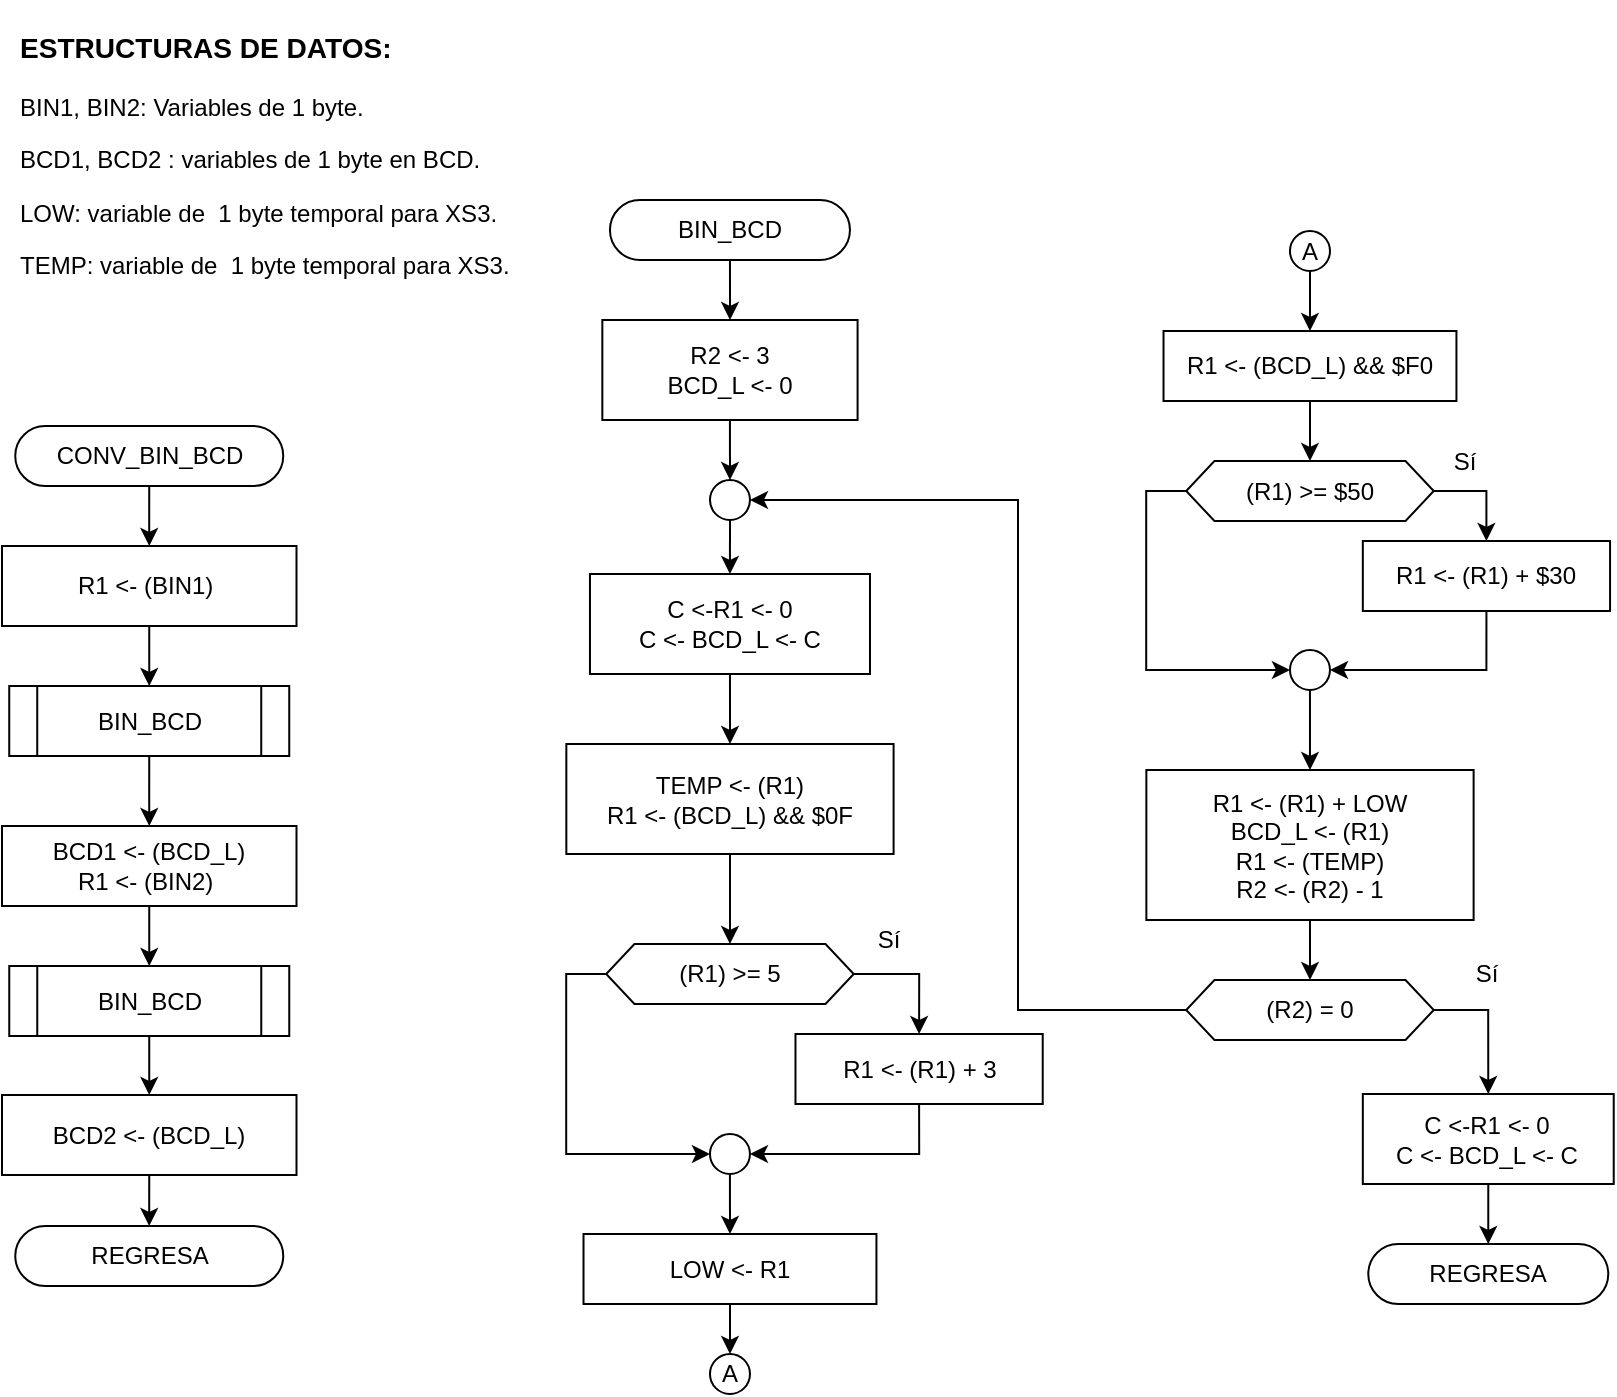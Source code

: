 <mxfile version="13.3.8" type="device"><diagram id="0WVWmqNSZV_F_TnDFfVg" name="Page-1"><mxGraphModel dx="3407" dy="1723" grid="1" gridSize="10" guides="1" tooltips="1" connect="1" arrows="1" fold="1" page="1" pageScale="1" pageWidth="827" pageHeight="1169" math="0" shadow="0"><root><mxCell id="0"/><mxCell id="1" parent="0"/><mxCell id="AUbRCGD-qIFmzmzJUNRC-1" style="edgeStyle=orthogonalEdgeStyle;rounded=0;orthogonalLoop=1;jettySize=auto;html=1;exitX=0.5;exitY=1;exitDx=0;exitDy=0;" edge="1" parent="1" source="AUbRCGD-qIFmzmzJUNRC-2" target="AUbRCGD-qIFmzmzJUNRC-3"><mxGeometry relative="1" as="geometry"/></mxCell><mxCell id="AUbRCGD-qIFmzmzJUNRC-2" value="CONV_BIN_BCD" style="rounded=1;whiteSpace=wrap;html=1;fontSize=12;glass=0;strokeWidth=1;shadow=0;arcSize=50;" vertex="1" parent="1"><mxGeometry x="-1635.38" y="263" width="134" height="30" as="geometry"/></mxCell><mxCell id="AUbRCGD-qIFmzmzJUNRC-6" style="edgeStyle=orthogonalEdgeStyle;rounded=0;orthogonalLoop=1;jettySize=auto;html=1;exitX=0.5;exitY=1;exitDx=0;exitDy=0;entryX=0.5;entryY=0;entryDx=0;entryDy=0;" edge="1" parent="1" source="AUbRCGD-qIFmzmzJUNRC-3" target="AUbRCGD-qIFmzmzJUNRC-4"><mxGeometry relative="1" as="geometry"/></mxCell><mxCell id="AUbRCGD-qIFmzmzJUNRC-3" value="R1 &amp;lt;- (BIN1)&amp;nbsp;" style="rounded=0;whiteSpace=wrap;html=1;" vertex="1" parent="1"><mxGeometry x="-1642" y="323" width="147.25" height="40" as="geometry"/></mxCell><mxCell id="AUbRCGD-qIFmzmzJUNRC-8" style="edgeStyle=orthogonalEdgeStyle;rounded=0;orthogonalLoop=1;jettySize=auto;html=1;exitX=0.5;exitY=1;exitDx=0;exitDy=0;" edge="1" parent="1" source="AUbRCGD-qIFmzmzJUNRC-4" target="AUbRCGD-qIFmzmzJUNRC-7"><mxGeometry relative="1" as="geometry"/></mxCell><mxCell id="AUbRCGD-qIFmzmzJUNRC-4" value="BIN_BCD" style="shape=process;whiteSpace=wrap;html=1;backgroundOutline=1;" vertex="1" parent="1"><mxGeometry x="-1638.38" y="393" width="140" height="35" as="geometry"/></mxCell><mxCell id="AUbRCGD-qIFmzmzJUNRC-11" style="edgeStyle=orthogonalEdgeStyle;rounded=0;orthogonalLoop=1;jettySize=auto;html=1;exitX=0.5;exitY=1;exitDx=0;exitDy=0;entryX=0.5;entryY=0;entryDx=0;entryDy=0;" edge="1" parent="1" source="AUbRCGD-qIFmzmzJUNRC-7" target="AUbRCGD-qIFmzmzJUNRC-10"><mxGeometry relative="1" as="geometry"/></mxCell><mxCell id="AUbRCGD-qIFmzmzJUNRC-7" value="BCD1 &amp;lt;- (BCD_L)&lt;br&gt;R1 &amp;lt;- (BIN2)&amp;nbsp;" style="rounded=0;whiteSpace=wrap;html=1;" vertex="1" parent="1"><mxGeometry x="-1642" y="463" width="147.25" height="40" as="geometry"/></mxCell><mxCell id="AUbRCGD-qIFmzmzJUNRC-14" style="edgeStyle=orthogonalEdgeStyle;rounded=0;orthogonalLoop=1;jettySize=auto;html=1;exitX=0.5;exitY=1;exitDx=0;exitDy=0;" edge="1" parent="1" source="AUbRCGD-qIFmzmzJUNRC-9" target="AUbRCGD-qIFmzmzJUNRC-13"><mxGeometry relative="1" as="geometry"/></mxCell><mxCell id="AUbRCGD-qIFmzmzJUNRC-9" value="BCD2 &amp;lt;- (BCD_L)" style="rounded=0;whiteSpace=wrap;html=1;" vertex="1" parent="1"><mxGeometry x="-1642" y="597.5" width="147.25" height="40" as="geometry"/></mxCell><mxCell id="AUbRCGD-qIFmzmzJUNRC-12" style="edgeStyle=orthogonalEdgeStyle;rounded=0;orthogonalLoop=1;jettySize=auto;html=1;exitX=0.5;exitY=1;exitDx=0;exitDy=0;entryX=0.5;entryY=0;entryDx=0;entryDy=0;" edge="1" parent="1" source="AUbRCGD-qIFmzmzJUNRC-10" target="AUbRCGD-qIFmzmzJUNRC-9"><mxGeometry relative="1" as="geometry"/></mxCell><mxCell id="AUbRCGD-qIFmzmzJUNRC-10" value="BIN_BCD" style="shape=process;whiteSpace=wrap;html=1;backgroundOutline=1;" vertex="1" parent="1"><mxGeometry x="-1638.37" y="533" width="140" height="35" as="geometry"/></mxCell><mxCell id="AUbRCGD-qIFmzmzJUNRC-13" value="REGRESA" style="rounded=1;whiteSpace=wrap;html=1;fontSize=12;glass=0;strokeWidth=1;shadow=0;arcSize=50;" vertex="1" parent="1"><mxGeometry x="-1635.37" y="663" width="134" height="30" as="geometry"/></mxCell><mxCell id="AUbRCGD-qIFmzmzJUNRC-15" style="edgeStyle=orthogonalEdgeStyle;rounded=0;orthogonalLoop=1;jettySize=auto;html=1;exitX=0.5;exitY=1;exitDx=0;exitDy=0;" edge="1" parent="1" source="AUbRCGD-qIFmzmzJUNRC-16" target="AUbRCGD-qIFmzmzJUNRC-20"><mxGeometry relative="1" as="geometry"/></mxCell><mxCell id="AUbRCGD-qIFmzmzJUNRC-16" value="BIN_BCD" style="rounded=1;whiteSpace=wrap;html=1;fontSize=12;glass=0;strokeWidth=1;shadow=0;arcSize=50;" vertex="1" parent="1"><mxGeometry x="-1338.02" y="150" width="120" height="30" as="geometry"/></mxCell><mxCell id="AUbRCGD-qIFmzmzJUNRC-38" style="edgeStyle=orthogonalEdgeStyle;rounded=0;orthogonalLoop=1;jettySize=auto;html=1;exitX=0.5;exitY=1;exitDx=0;exitDy=0;entryX=0.5;entryY=0;entryDx=0;entryDy=0;" edge="1" parent="1" source="AUbRCGD-qIFmzmzJUNRC-20" target="AUbRCGD-qIFmzmzJUNRC-37"><mxGeometry relative="1" as="geometry"/></mxCell><mxCell id="AUbRCGD-qIFmzmzJUNRC-20" value="R2 &amp;lt;- 3&lt;br&gt;BCD_L &amp;lt;- 0" style="rounded=0;whiteSpace=wrap;html=1;" vertex="1" parent="1"><mxGeometry x="-1341.83" y="210" width="127.62" height="50" as="geometry"/></mxCell><mxCell id="AUbRCGD-qIFmzmzJUNRC-44" style="edgeStyle=orthogonalEdgeStyle;rounded=0;orthogonalLoop=1;jettySize=auto;html=1;exitX=0.5;exitY=1;exitDx=0;exitDy=0;" edge="1" parent="1" source="AUbRCGD-qIFmzmzJUNRC-24" target="AUbRCGD-qIFmzmzJUNRC-41"><mxGeometry relative="1" as="geometry"/></mxCell><mxCell id="AUbRCGD-qIFmzmzJUNRC-24" value="&lt;div&gt;&lt;span&gt;TEMP &amp;lt;- (R1)&lt;/span&gt;&lt;/div&gt;&lt;div&gt;&lt;span&gt;R1 &amp;lt;- (BCD_L) &amp;amp;&amp;amp; $0F&lt;/span&gt;&lt;/div&gt;" style="rounded=0;whiteSpace=wrap;html=1;align=center;" vertex="1" parent="1"><mxGeometry x="-1359.83" y="422" width="163.63" height="55" as="geometry"/></mxCell><mxCell id="AUbRCGD-qIFmzmzJUNRC-25" value="Sí" style="text;html=1;align=center;verticalAlign=middle;resizable=0;points=[];autosize=1;" vertex="1" parent="1"><mxGeometry x="-1214.21" y="510" width="30" height="20" as="geometry"/></mxCell><mxCell id="AUbRCGD-qIFmzmzJUNRC-40" style="edgeStyle=orthogonalEdgeStyle;rounded=0;orthogonalLoop=1;jettySize=auto;html=1;exitX=0.5;exitY=1;exitDx=0;exitDy=0;" edge="1" parent="1" source="AUbRCGD-qIFmzmzJUNRC-33" target="AUbRCGD-qIFmzmzJUNRC-24"><mxGeometry relative="1" as="geometry"/></mxCell><mxCell id="AUbRCGD-qIFmzmzJUNRC-33" value="C &amp;lt;-R1 &amp;lt;- 0&lt;br&gt;C &amp;lt;- BCD_L &amp;lt;- C" style="rounded=0;whiteSpace=wrap;html=1;" vertex="1" parent="1"><mxGeometry x="-1348.02" y="337" width="140.01" height="50" as="geometry"/></mxCell><mxCell id="AUbRCGD-qIFmzmzJUNRC-55" style="edgeStyle=orthogonalEdgeStyle;rounded=0;orthogonalLoop=1;jettySize=auto;html=1;exitX=0.5;exitY=1;exitDx=0;exitDy=0;entryX=0.5;entryY=0;entryDx=0;entryDy=0;" edge="1" parent="1" source="AUbRCGD-qIFmzmzJUNRC-35" target="AUbRCGD-qIFmzmzJUNRC-50"><mxGeometry relative="1" as="geometry"/></mxCell><mxCell id="AUbRCGD-qIFmzmzJUNRC-35" value="R1 &amp;lt;- (BCD_L) &amp;amp;&amp;amp; $F0" style="rounded=0;whiteSpace=wrap;html=1;" vertex="1" parent="1"><mxGeometry x="-1061.24" y="215.5" width="146.46" height="35" as="geometry"/></mxCell><mxCell id="AUbRCGD-qIFmzmzJUNRC-39" style="edgeStyle=orthogonalEdgeStyle;rounded=0;orthogonalLoop=1;jettySize=auto;html=1;exitX=0.5;exitY=1;exitDx=0;exitDy=0;entryX=0.5;entryY=0;entryDx=0;entryDy=0;" edge="1" parent="1" source="AUbRCGD-qIFmzmzJUNRC-37" target="AUbRCGD-qIFmzmzJUNRC-33"><mxGeometry relative="1" as="geometry"/></mxCell><mxCell id="AUbRCGD-qIFmzmzJUNRC-37" value="" style="ellipse;whiteSpace=wrap;html=1;aspect=fixed;" vertex="1" parent="1"><mxGeometry x="-1288.01" y="290" width="20" height="20" as="geometry"/></mxCell><mxCell id="AUbRCGD-qIFmzmzJUNRC-57" style="edgeStyle=orthogonalEdgeStyle;rounded=0;orthogonalLoop=1;jettySize=auto;html=1;exitX=1;exitY=0.5;exitDx=0;exitDy=0;entryX=0.5;entryY=0;entryDx=0;entryDy=0;" edge="1" parent="1" source="AUbRCGD-qIFmzmzJUNRC-41" target="AUbRCGD-qIFmzmzJUNRC-42"><mxGeometry relative="1" as="geometry"/></mxCell><mxCell id="AUbRCGD-qIFmzmzJUNRC-58" style="edgeStyle=orthogonalEdgeStyle;rounded=0;orthogonalLoop=1;jettySize=auto;html=1;exitX=0;exitY=0.5;exitDx=0;exitDy=0;entryX=0;entryY=0.5;entryDx=0;entryDy=0;" edge="1" parent="1" source="AUbRCGD-qIFmzmzJUNRC-41" target="AUbRCGD-qIFmzmzJUNRC-45"><mxGeometry relative="1" as="geometry"/></mxCell><mxCell id="AUbRCGD-qIFmzmzJUNRC-41" value="(R1) &amp;gt;= 5" style="shape=hexagon;perimeter=hexagonPerimeter2;whiteSpace=wrap;html=1;size=0.114;" vertex="1" parent="1"><mxGeometry x="-1339.89" y="522" width="123.76" height="30" as="geometry"/></mxCell><mxCell id="AUbRCGD-qIFmzmzJUNRC-59" style="edgeStyle=orthogonalEdgeStyle;rounded=0;orthogonalLoop=1;jettySize=auto;html=1;exitX=0.5;exitY=1;exitDx=0;exitDy=0;entryX=1;entryY=0.5;entryDx=0;entryDy=0;" edge="1" parent="1" source="AUbRCGD-qIFmzmzJUNRC-42" target="AUbRCGD-qIFmzmzJUNRC-45"><mxGeometry relative="1" as="geometry"/></mxCell><mxCell id="AUbRCGD-qIFmzmzJUNRC-42" value="R1 &amp;lt;- (R1) + 3" style="rounded=0;whiteSpace=wrap;html=1;" vertex="1" parent="1"><mxGeometry x="-1245.26" y="567" width="123.62" height="35" as="geometry"/></mxCell><mxCell id="AUbRCGD-qIFmzmzJUNRC-49" style="edgeStyle=orthogonalEdgeStyle;rounded=0;orthogonalLoop=1;jettySize=auto;html=1;exitX=0.5;exitY=1;exitDx=0;exitDy=0;entryX=0.5;entryY=0;entryDx=0;entryDy=0;" edge="1" parent="1" source="AUbRCGD-qIFmzmzJUNRC-45" target="AUbRCGD-qIFmzmzJUNRC-48"><mxGeometry relative="1" as="geometry"/></mxCell><mxCell id="AUbRCGD-qIFmzmzJUNRC-45" value="" style="ellipse;whiteSpace=wrap;html=1;aspect=fixed;" vertex="1" parent="1"><mxGeometry x="-1288.02" y="617" width="20" height="20" as="geometry"/></mxCell><mxCell id="AUbRCGD-qIFmzmzJUNRC-62" style="edgeStyle=orthogonalEdgeStyle;rounded=0;orthogonalLoop=1;jettySize=auto;html=1;exitX=0.5;exitY=1;exitDx=0;exitDy=0;entryX=0.5;entryY=0;entryDx=0;entryDy=0;" edge="1" parent="1" source="AUbRCGD-qIFmzmzJUNRC-48" target="AUbRCGD-qIFmzmzJUNRC-60"><mxGeometry relative="1" as="geometry"/></mxCell><mxCell id="AUbRCGD-qIFmzmzJUNRC-48" value="LOW &amp;lt;- R1" style="rounded=0;whiteSpace=wrap;html=1;" vertex="1" parent="1"><mxGeometry x="-1351.24" y="667" width="146.46" height="35" as="geometry"/></mxCell><mxCell id="AUbRCGD-qIFmzmzJUNRC-67" style="edgeStyle=orthogonalEdgeStyle;rounded=0;orthogonalLoop=1;jettySize=auto;html=1;exitX=1;exitY=0.5;exitDx=0;exitDy=0;" edge="1" parent="1" source="AUbRCGD-qIFmzmzJUNRC-50" target="AUbRCGD-qIFmzmzJUNRC-66"><mxGeometry relative="1" as="geometry"/></mxCell><mxCell id="AUbRCGD-qIFmzmzJUNRC-70" style="edgeStyle=orthogonalEdgeStyle;rounded=0;orthogonalLoop=1;jettySize=auto;html=1;exitX=0;exitY=0.5;exitDx=0;exitDy=0;entryX=0;entryY=0.5;entryDx=0;entryDy=0;" edge="1" parent="1" source="AUbRCGD-qIFmzmzJUNRC-50" target="AUbRCGD-qIFmzmzJUNRC-68"><mxGeometry relative="1" as="geometry"/></mxCell><mxCell id="AUbRCGD-qIFmzmzJUNRC-50" value="(R1) &amp;gt;= $50" style="shape=hexagon;perimeter=hexagonPerimeter2;whiteSpace=wrap;html=1;size=0.114;" vertex="1" parent="1"><mxGeometry x="-1049.89" y="280.5" width="123.76" height="30" as="geometry"/></mxCell><mxCell id="AUbRCGD-qIFmzmzJUNRC-52" style="edgeStyle=orthogonalEdgeStyle;rounded=0;orthogonalLoop=1;jettySize=auto;html=1;exitX=0.5;exitY=1;exitDx=0;exitDy=0;entryX=0.5;entryY=0;entryDx=0;entryDy=0;" edge="1" parent="1" source="AUbRCGD-qIFmzmzJUNRC-51" target="AUbRCGD-qIFmzmzJUNRC-35"><mxGeometry relative="1" as="geometry"/></mxCell><mxCell id="AUbRCGD-qIFmzmzJUNRC-51" value="A" style="ellipse;whiteSpace=wrap;html=1;aspect=fixed;" vertex="1" parent="1"><mxGeometry x="-998.01" y="165.5" width="20" height="20" as="geometry"/></mxCell><mxCell id="AUbRCGD-qIFmzmzJUNRC-56" value="Sí" style="text;html=1;align=center;verticalAlign=middle;resizable=0;points=[];autosize=1;" vertex="1" parent="1"><mxGeometry x="-926.13" y="270.5" width="30" height="20" as="geometry"/></mxCell><mxCell id="AUbRCGD-qIFmzmzJUNRC-60" value="A" style="ellipse;whiteSpace=wrap;html=1;aspect=fixed;" vertex="1" parent="1"><mxGeometry x="-1288.01" y="727" width="20" height="20" as="geometry"/></mxCell><mxCell id="AUbRCGD-qIFmzmzJUNRC-69" style="edgeStyle=orthogonalEdgeStyle;rounded=0;orthogonalLoop=1;jettySize=auto;html=1;exitX=0.5;exitY=1;exitDx=0;exitDy=0;entryX=1;entryY=0.5;entryDx=0;entryDy=0;" edge="1" parent="1" source="AUbRCGD-qIFmzmzJUNRC-66" target="AUbRCGD-qIFmzmzJUNRC-68"><mxGeometry relative="1" as="geometry"/></mxCell><mxCell id="AUbRCGD-qIFmzmzJUNRC-66" value="R1 &amp;lt;- (R1) + $30" style="rounded=0;whiteSpace=wrap;html=1;" vertex="1" parent="1"><mxGeometry x="-961.59" y="320.5" width="123.62" height="35" as="geometry"/></mxCell><mxCell id="AUbRCGD-qIFmzmzJUNRC-72" style="edgeStyle=orthogonalEdgeStyle;rounded=0;orthogonalLoop=1;jettySize=auto;html=1;exitX=0.5;exitY=1;exitDx=0;exitDy=0;entryX=0.5;entryY=0;entryDx=0;entryDy=0;" edge="1" parent="1" source="AUbRCGD-qIFmzmzJUNRC-68" target="AUbRCGD-qIFmzmzJUNRC-71"><mxGeometry relative="1" as="geometry"/></mxCell><mxCell id="AUbRCGD-qIFmzmzJUNRC-68" value="" style="ellipse;whiteSpace=wrap;html=1;aspect=fixed;" vertex="1" parent="1"><mxGeometry x="-998.01" y="375" width="20" height="20" as="geometry"/></mxCell><mxCell id="AUbRCGD-qIFmzmzJUNRC-74" style="edgeStyle=orthogonalEdgeStyle;rounded=0;orthogonalLoop=1;jettySize=auto;html=1;exitX=0.5;exitY=1;exitDx=0;exitDy=0;" edge="1" parent="1" source="AUbRCGD-qIFmzmzJUNRC-71" target="AUbRCGD-qIFmzmzJUNRC-73"><mxGeometry relative="1" as="geometry"/></mxCell><mxCell id="AUbRCGD-qIFmzmzJUNRC-71" value="&lt;div&gt;&lt;span&gt;R1 &amp;lt;- (R1) + LOW&lt;/span&gt;&lt;/div&gt;&lt;div&gt;&lt;span&gt;BCD_L &amp;lt;- (R1)&lt;/span&gt;&lt;/div&gt;&lt;div&gt;&lt;span&gt;R1 &amp;lt;- (TEMP)&lt;/span&gt;&lt;/div&gt;&lt;div&gt;&lt;span&gt;R2 &amp;lt;- (R2) - 1&lt;/span&gt;&lt;/div&gt;" style="rounded=0;whiteSpace=wrap;html=1;align=center;" vertex="1" parent="1"><mxGeometry x="-1069.82" y="435" width="163.63" height="75" as="geometry"/></mxCell><mxCell id="AUbRCGD-qIFmzmzJUNRC-75" style="edgeStyle=orthogonalEdgeStyle;rounded=0;orthogonalLoop=1;jettySize=auto;html=1;exitX=0;exitY=0.5;exitDx=0;exitDy=0;entryX=1;entryY=0.5;entryDx=0;entryDy=0;" edge="1" parent="1" source="AUbRCGD-qIFmzmzJUNRC-73" target="AUbRCGD-qIFmzmzJUNRC-37"><mxGeometry relative="1" as="geometry"><Array as="points"><mxPoint x="-1134" y="555"/><mxPoint x="-1134" y="300"/></Array></mxGeometry></mxCell><mxCell id="AUbRCGD-qIFmzmzJUNRC-77" style="edgeStyle=orthogonalEdgeStyle;rounded=0;orthogonalLoop=1;jettySize=auto;html=1;exitX=1;exitY=0.5;exitDx=0;exitDy=0;entryX=0.5;entryY=0;entryDx=0;entryDy=0;" edge="1" parent="1" source="AUbRCGD-qIFmzmzJUNRC-73" target="AUbRCGD-qIFmzmzJUNRC-76"><mxGeometry relative="1" as="geometry"/></mxCell><mxCell id="AUbRCGD-qIFmzmzJUNRC-73" value="(R2) = 0" style="shape=hexagon;perimeter=hexagonPerimeter2;whiteSpace=wrap;html=1;size=0.114;" vertex="1" parent="1"><mxGeometry x="-1049.89" y="540" width="123.76" height="30" as="geometry"/></mxCell><mxCell id="AUbRCGD-qIFmzmzJUNRC-79" style="edgeStyle=orthogonalEdgeStyle;rounded=0;orthogonalLoop=1;jettySize=auto;html=1;exitX=0.5;exitY=1;exitDx=0;exitDy=0;entryX=0.5;entryY=0;entryDx=0;entryDy=0;" edge="1" parent="1" source="AUbRCGD-qIFmzmzJUNRC-76" target="AUbRCGD-qIFmzmzJUNRC-78"><mxGeometry relative="1" as="geometry"/></mxCell><mxCell id="AUbRCGD-qIFmzmzJUNRC-76" value="C &amp;lt;-R1 &amp;lt;- 0&lt;br&gt;C &amp;lt;- BCD_L &amp;lt;- C" style="rounded=0;whiteSpace=wrap;html=1;align=center;" vertex="1" parent="1"><mxGeometry x="-961.59" y="597" width="125.45" height="45" as="geometry"/></mxCell><mxCell id="AUbRCGD-qIFmzmzJUNRC-78" value="REGRESA" style="rounded=1;whiteSpace=wrap;html=1;fontSize=12;glass=0;strokeWidth=1;shadow=0;arcSize=50;" vertex="1" parent="1"><mxGeometry x="-958.86" y="672" width="120" height="30" as="geometry"/></mxCell><mxCell id="AUbRCGD-qIFmzmzJUNRC-81" value="Sí" style="text;html=1;align=center;verticalAlign=middle;resizable=0;points=[];autosize=1;" vertex="1" parent="1"><mxGeometry x="-914.78" y="527" width="30" height="20" as="geometry"/></mxCell><mxCell id="AUbRCGD-qIFmzmzJUNRC-85" value="&lt;h3&gt;ESTRUCTURAS DE DATOS:&lt;/h3&gt;&lt;p&gt;BIN1, BIN2: Variables de 1 byte.&lt;/p&gt;&lt;p&gt;BCD1, BCD2 : variables de 1 byte en BCD.&lt;/p&gt;LOW: variable de&amp;nbsp; 1 byte temporal para XS3.&lt;p&gt;TEMP: variable de&amp;nbsp; 1 byte temporal para XS3.&lt;/p&gt;&lt;p&gt;&lt;br&gt;&lt;/p&gt;" style="text;html=1;align=left;verticalAlign=middle;resizable=0;points=[];autosize=1;" vertex="1" parent="1"><mxGeometry x="-1635.38" y="50" width="260" height="180" as="geometry"/></mxCell></root></mxGraphModel></diagram></mxfile>